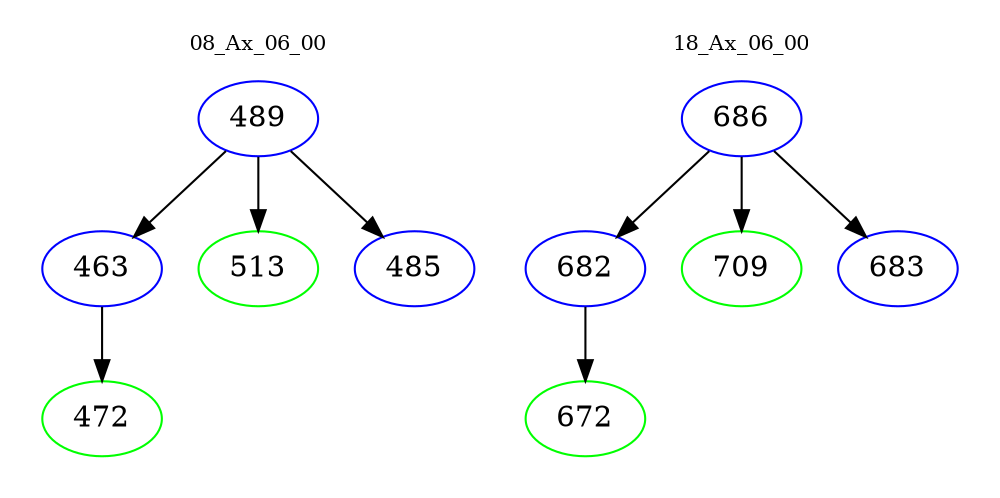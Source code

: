 digraph{
subgraph cluster_0 {
color = white
label = "08_Ax_06_00";
fontsize=10;
T0_489 [label="489", color="blue"]
T0_489 -> T0_463 [color="black"]
T0_463 [label="463", color="blue"]
T0_463 -> T0_472 [color="black"]
T0_472 [label="472", color="green"]
T0_489 -> T0_513 [color="black"]
T0_513 [label="513", color="green"]
T0_489 -> T0_485 [color="black"]
T0_485 [label="485", color="blue"]
}
subgraph cluster_1 {
color = white
label = "18_Ax_06_00";
fontsize=10;
T1_686 [label="686", color="blue"]
T1_686 -> T1_682 [color="black"]
T1_682 [label="682", color="blue"]
T1_682 -> T1_672 [color="black"]
T1_672 [label="672", color="green"]
T1_686 -> T1_709 [color="black"]
T1_709 [label="709", color="green"]
T1_686 -> T1_683 [color="black"]
T1_683 [label="683", color="blue"]
}
}

